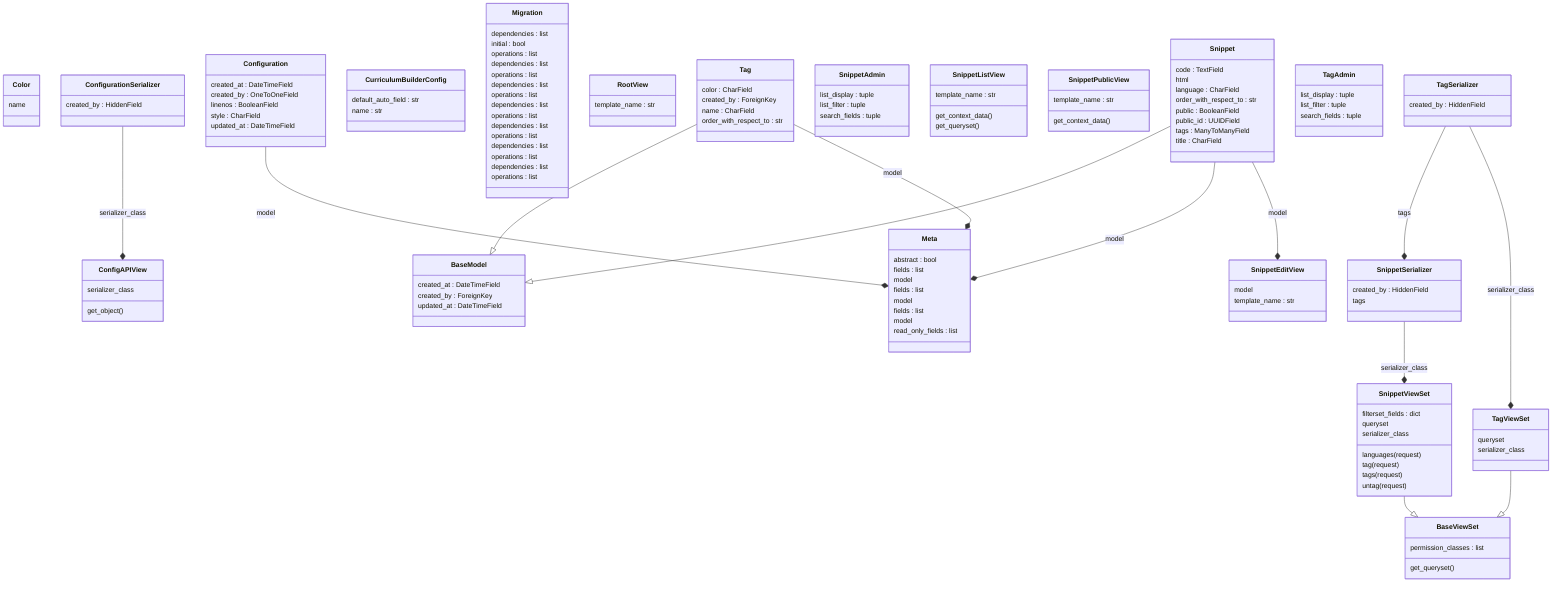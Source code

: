 classDiagram
  class BaseModel {
    created_at : DateTimeField
    created_by : ForeignKey
    updated_at : DateTimeField
  }
  class BaseViewSet {
    permission_classes : list
    get_queryset()
  }
  class Color {
    name
  }
  class ConfigAPIView {
    serializer_class
    get_object()
  }
  class Configuration {
    created_at : DateTimeField
    created_by : OneToOneField
    linenos : BooleanField
    style : CharField
    updated_at : DateTimeField
  }
  class ConfigurationSerializer {
    created_by : HiddenField
  }
  class CurriculumBuilderConfig {
    default_auto_field : str
    name : str
  }
  class Meta {
    abstract : bool
  }
  class Meta {
    fields : list
    model
  }
  class Meta {
    fields : list
    model
  }
  class Meta {
    fields : list
    model
    read_only_fields : list
  }
  class Migration {
    dependencies : list
    initial : bool
    operations : list
  }
  class Migration {
    dependencies : list
    operations : list
  }
  class Migration {
    dependencies : list
    operations : list
  }
  class Migration {
    dependencies : list
    operations : list
  }
  class Migration {
    dependencies : list
    operations : list
  }
  class Migration {
    dependencies : list
    operations : list
  }
  class Migration {
    dependencies : list
    operations : list
  }
  class RootView {
    template_name : str
  }
  class Snippet {
    code : TextField
    html
    language : CharField
    order_with_respect_to : str
    public : BooleanField
    public_id : UUIDField
    tags : ManyToManyField
    title : CharField
  }
  class SnippetAdmin {
    list_display : tuple
    list_filter : tuple
    search_fields : tuple
  }
  class SnippetEditView {
    model
    template_name : str
  }
  class SnippetListView {
    template_name : str
    get_context_data()
    get_queryset()
  }
  class SnippetPublicView {
    template_name : str
    get_context_data()
  }
  class SnippetSerializer {
    created_by : HiddenField
    tags
  }
  class SnippetViewSet {
    filterset_fields : dict
    queryset
    serializer_class
    languages(request)
    tag(request)
    tags(request)
    untag(request)
  }
  class Tag {
    color : CharField
    created_by : ForeignKey
    name : CharField
    order_with_respect_to : str
  }
  class TagAdmin {
    list_display : tuple
    list_filter : tuple
    search_fields : tuple
  }
  class TagSerializer {
    created_by : HiddenField
  }
  class TagViewSet {
    queryset
    serializer_class
  }
  Snippet --|> BaseModel
  Tag --|> BaseModel
  SnippetViewSet --|> BaseViewSet
  TagViewSet --|> BaseViewSet
  Configuration --* Meta : model
  Snippet --* Meta : model
  Snippet --* SnippetEditView : model
  Tag --* Meta : model
  ConfigurationSerializer --* ConfigAPIView : serializer_class
  SnippetSerializer --* SnippetViewSet : serializer_class
  TagSerializer --* SnippetSerializer : tags
  TagSerializer --* TagViewSet : serializer_class